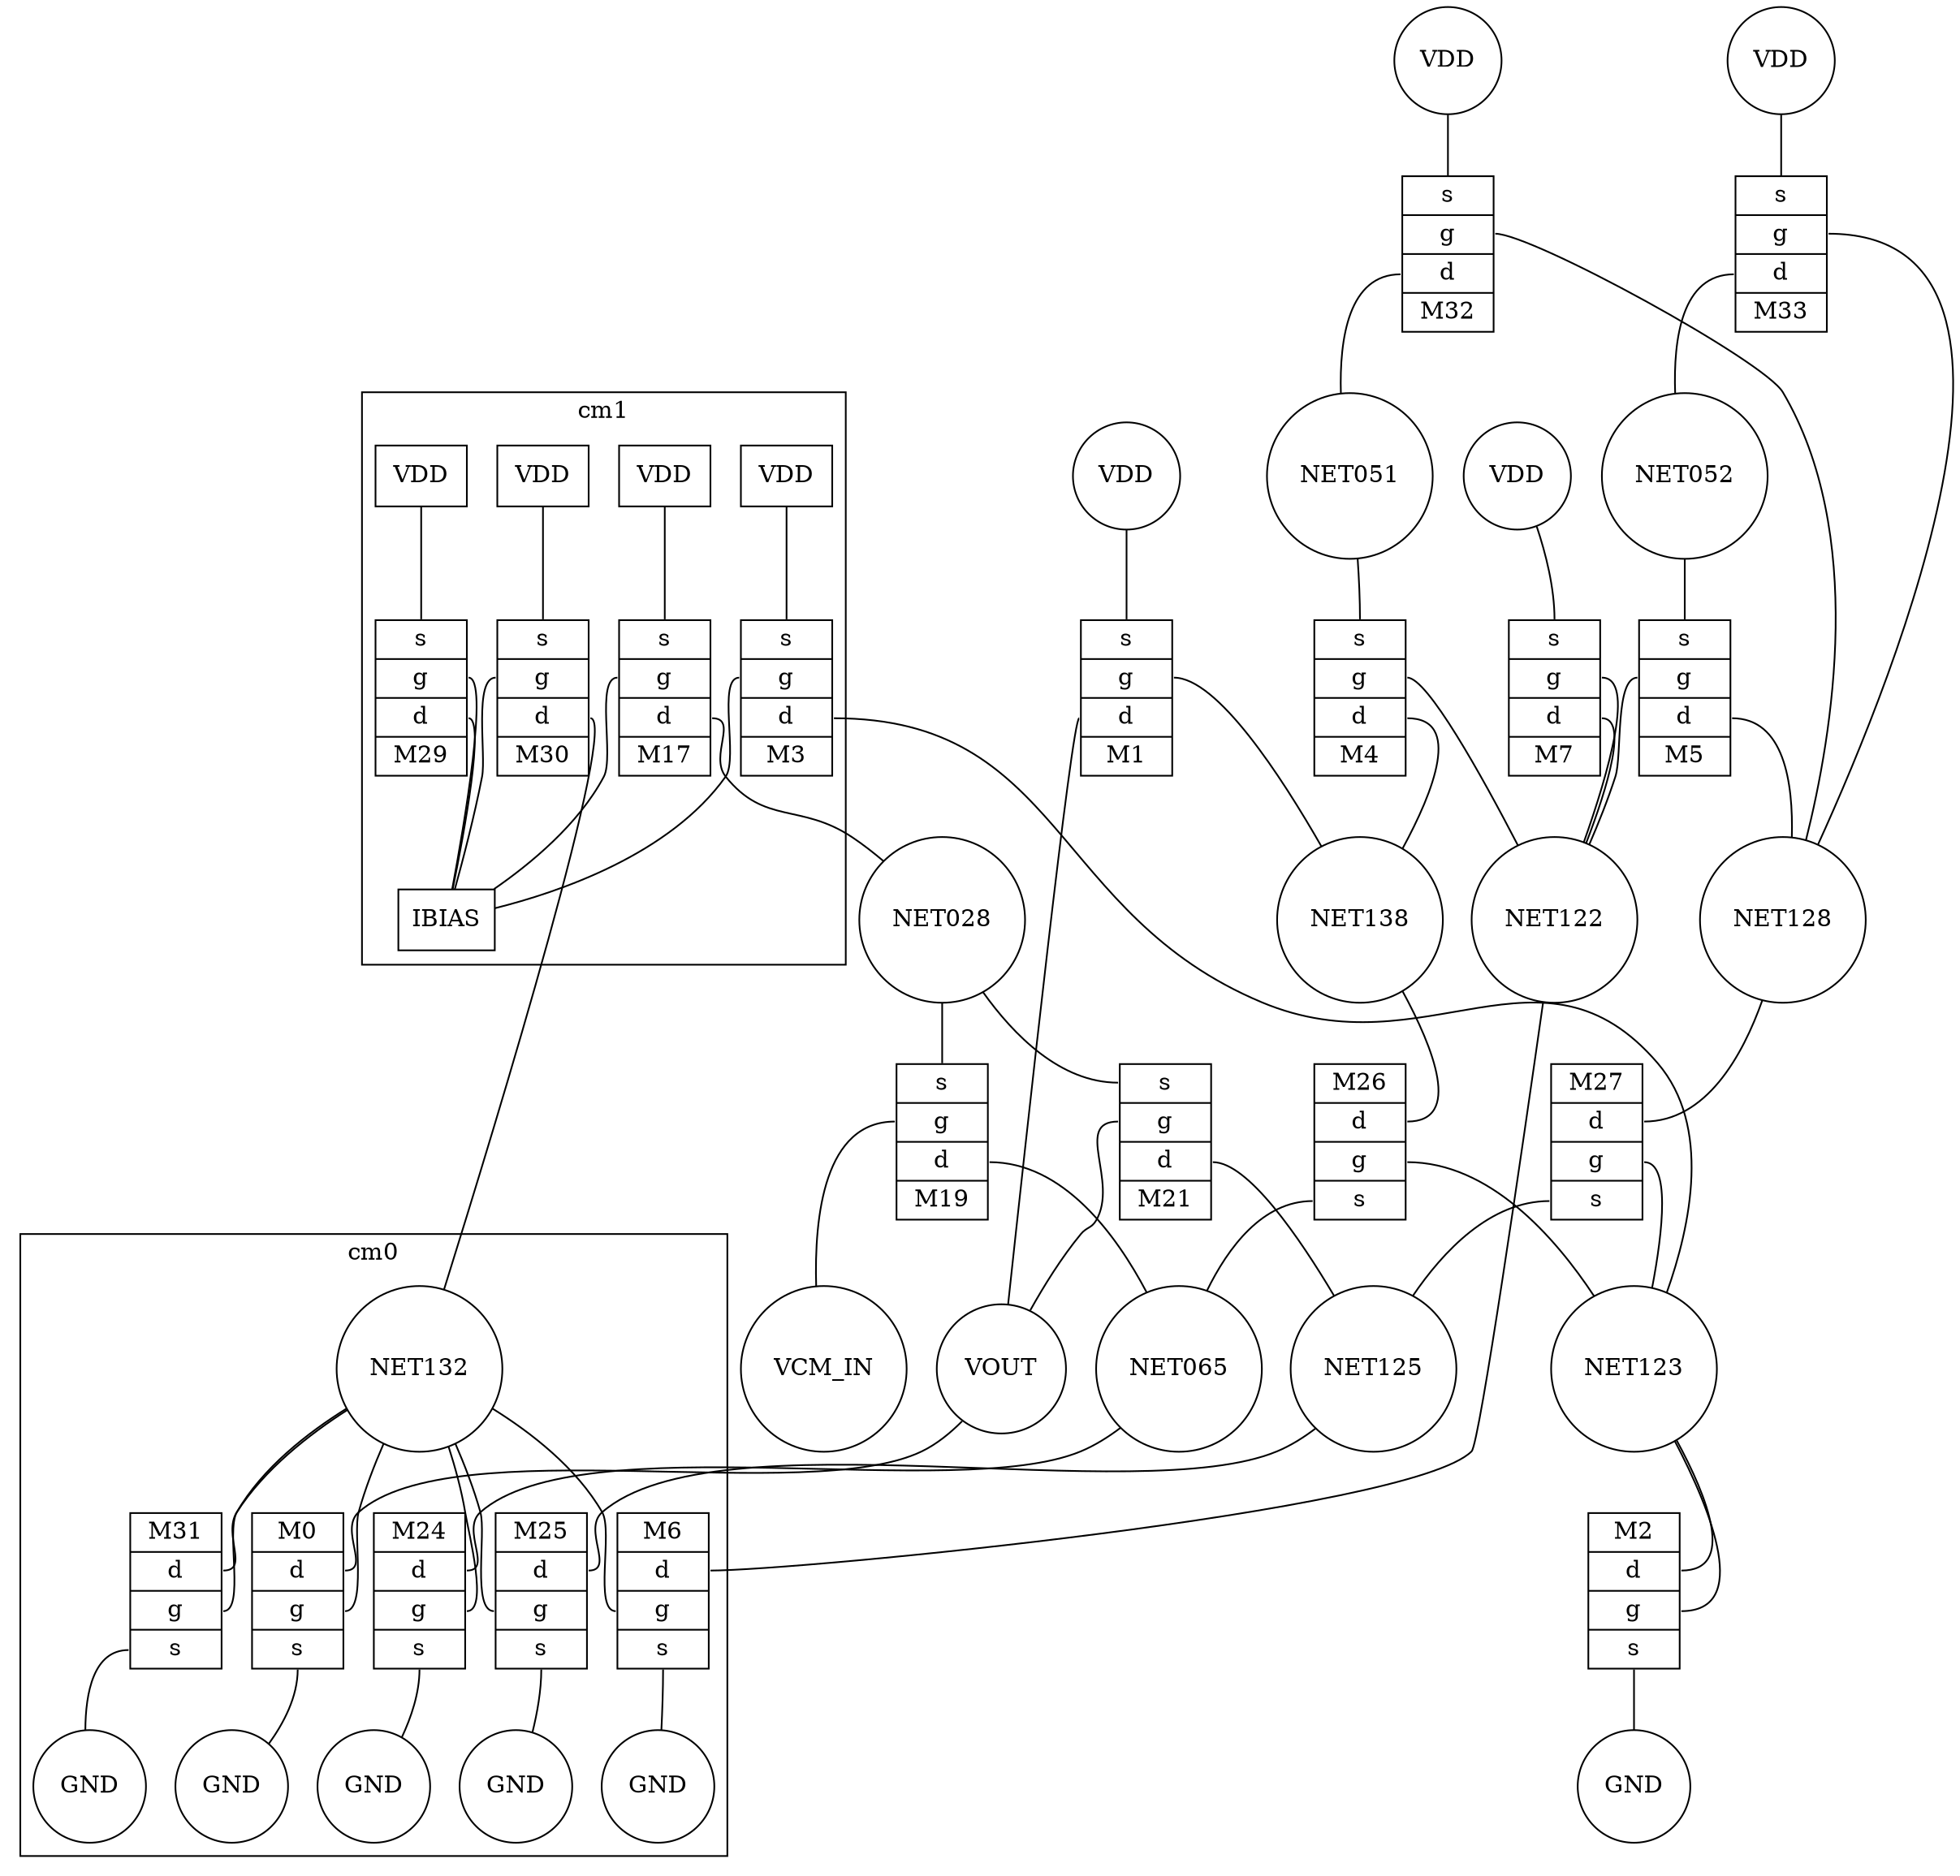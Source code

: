 graph G {
      subgraph cluster_cm0 {
      label="cm0"
	node[shape=record]
	M31 [label="{ M31|<f0>d|<f1>g|<f2>s}"]
	M0 [label="{ M0|<f0>d|<f1>g|<f2>s}"]
	M24 [label="{ M24|<f0>d|<f1>g|<f2>s}"]
	M25 [label="{ M25|<f0>d|<f1>g|<f2>s}"]
	M6 [label="{ M6|<f0>d|<f1>g|<f2>s}"]
	node[shape=circle]
	NET132 [label="NET132"]
	NET132 -- M0:f1
	M0:f2 -- GND1
	NET132 -- M24:f1
	M24:f2 -- GND2
	NET132 -- M25:f1
	M25:f2 -- GND3
	NET132 -- M31:f1
	M31:f2 -- GND4
	NET132 -- M6:f1
	M6:f2 -- GND5
      }


      subgraph cluster_cm1 {
      label="cm1"
	node[shape=record]
	M17 [label="{<f2>s|<f1>g|<f0>d|M17 }"]
	M29 [label="{<f2>s|<f1>g|<f0>d|M29 }"]
	M3 [label="{<f2>s|<f1>g|<f0>d|M3 }"]
	M30 [label="{<f2>s|<f1>g|<f0>d|M30 }"]

	M30:f1 -- IBIAS
	VDD4 -- M30:f2
	M3:f1 -- IBIAS
	VDD0 -- M3:f2
	M29:f0 -- IBIAS
	M29:f1 -- IBIAS
	VDD3 -- M29:f2
	M17:f1 -- IBIAS
	VDD2 -- M17:f2

      }

	node[shape=record]
	M2 [label="{ M2|<f0>d|<f1>g|<f2>s}"]



	M26 [label="{ M26|<f0>d|<f1>g|<f2>s}"]
	M27 [label="{ M27|<f0>d|<f1>g|<f2>s}"]


	M4 [label="{<f2>s|<f1>g|<f0>d|M4 }"]
	M5 [label="{<f2>s|<f1>g|<f0>d|M5 }"]

	M1 [label="{<f2>s|<f1>g|<f0>d|M1 }"]

	M19 [label="{<f2>s|<f1>g|<f0>d|M19 }"]
	M21 [label="{<f2>s|<f1>g|<f0>d|M21 }"]


	M32 [label="{<f2>s|<f1>g|<f0>d|M32 }"]
	M33 [label="{<f2>s|<f1>g|<f0>d|M33 }"]
	M7 [label="{<f2>s|<f1>g|<f0>d|M7 }"]
	node[shape=circle]
	NET028 [label="NET028"]
	NET065 [label="NET065"]
	NET125 [label="NET125"]
	NET052 [label="NET052"]
	NET128 [label="NET128"]
	NET138 [label="NET138"]

	NET122 [label="NET122"]
	VCM_IN [label="VCM_IN"]
	VOUT [label="VOUT"]
	NET051 [label="NET051"]
	IBIAS [label="IBIAS"]
	NET123 [label="NET123"]
	GND0 [label="GND"]
	GND1 [label="GND"]
	GND2 [label="GND"]
	GND3 [label="GND"]
	GND4 [label="GND"]
	GND5 [label="GND"]
	VDD0 [label="VDD"]
	VDD1 [label="VDD"]
	VDD2 [label="VDD"]
	VDD3 [label="VDD"]
	VDD4 [label="VDD"]
	VDD5 [label="VDD"]
	VDD6 [label="VDD"]
	VDD7 [label="VDD"]
	NET123 -- M2:f0
	M2:f1 -- NET123
	M2:f2 -- GND0
	VOUT -- M0:f0
	NET065 -- M24:f0
	NET125 -- M25:f0
	NET138 -- M26:f0
	M26:f1 -- NET123
	M26:f2 -- NET065
	NET128 -- M27:f0
	M27:f1 -- NET123
	M27:f2 -- NET125
	NET132 -- M31:f0
	NET122 -- M6:f0
	M4:f0 -- NET138
	M4:f1 -- NET122
	NET051 -- M4:f2
	M5:f0 -- NET128
	M5:f1 -- NET122
	NET052 -- M5:f2
	M30:f0 -- NET132
	M3:f0 -- NET123
	M1:f0 -- VOUT
	M1:f1 -- NET138
	VDD1 -- M1:f2
	M17:f0 -- NET028
	M19:f0 -- NET065
	M19:f1 -- VCM_IN
	NET028 -- M19:f2
	M21:f0 -- NET125
	M21:f1 -- VOUT
	NET028 -- M21:f2
	M32:f0 -- NET051
	M32:f1 -- NET128
	VDD5 -- M32:f2
	M33:f0 -- NET052
	M33:f1 -- NET128
	VDD6 -- M33:f2
	M7:f0 -- NET122
	M7:f1 -- NET122
	VDD7 -- M7:f2
}
